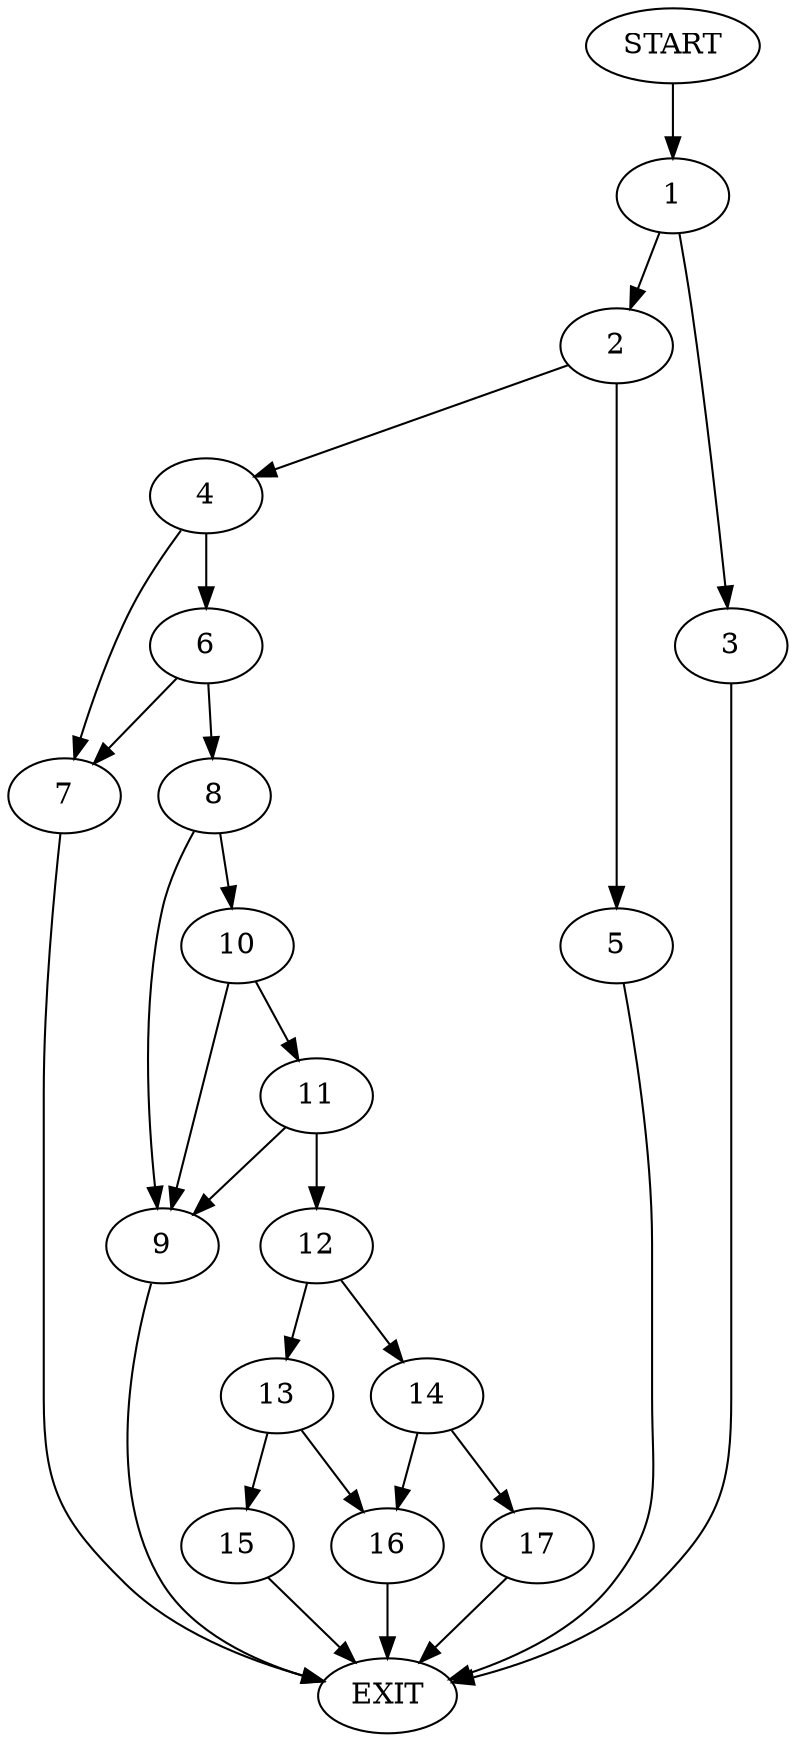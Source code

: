 digraph {
0 [label="START"]
18 [label="EXIT"]
0 -> 1
1 -> 2
1 -> 3
2 -> 4
2 -> 5
3 -> 18
4 -> 6
4 -> 7
5 -> 18
6 -> 8
6 -> 7
7 -> 18
8 -> 9
8 -> 10
10 -> 9
10 -> 11
9 -> 18
11 -> 12
11 -> 9
12 -> 13
12 -> 14
13 -> 15
13 -> 16
14 -> 16
14 -> 17
17 -> 18
16 -> 18
15 -> 18
}
